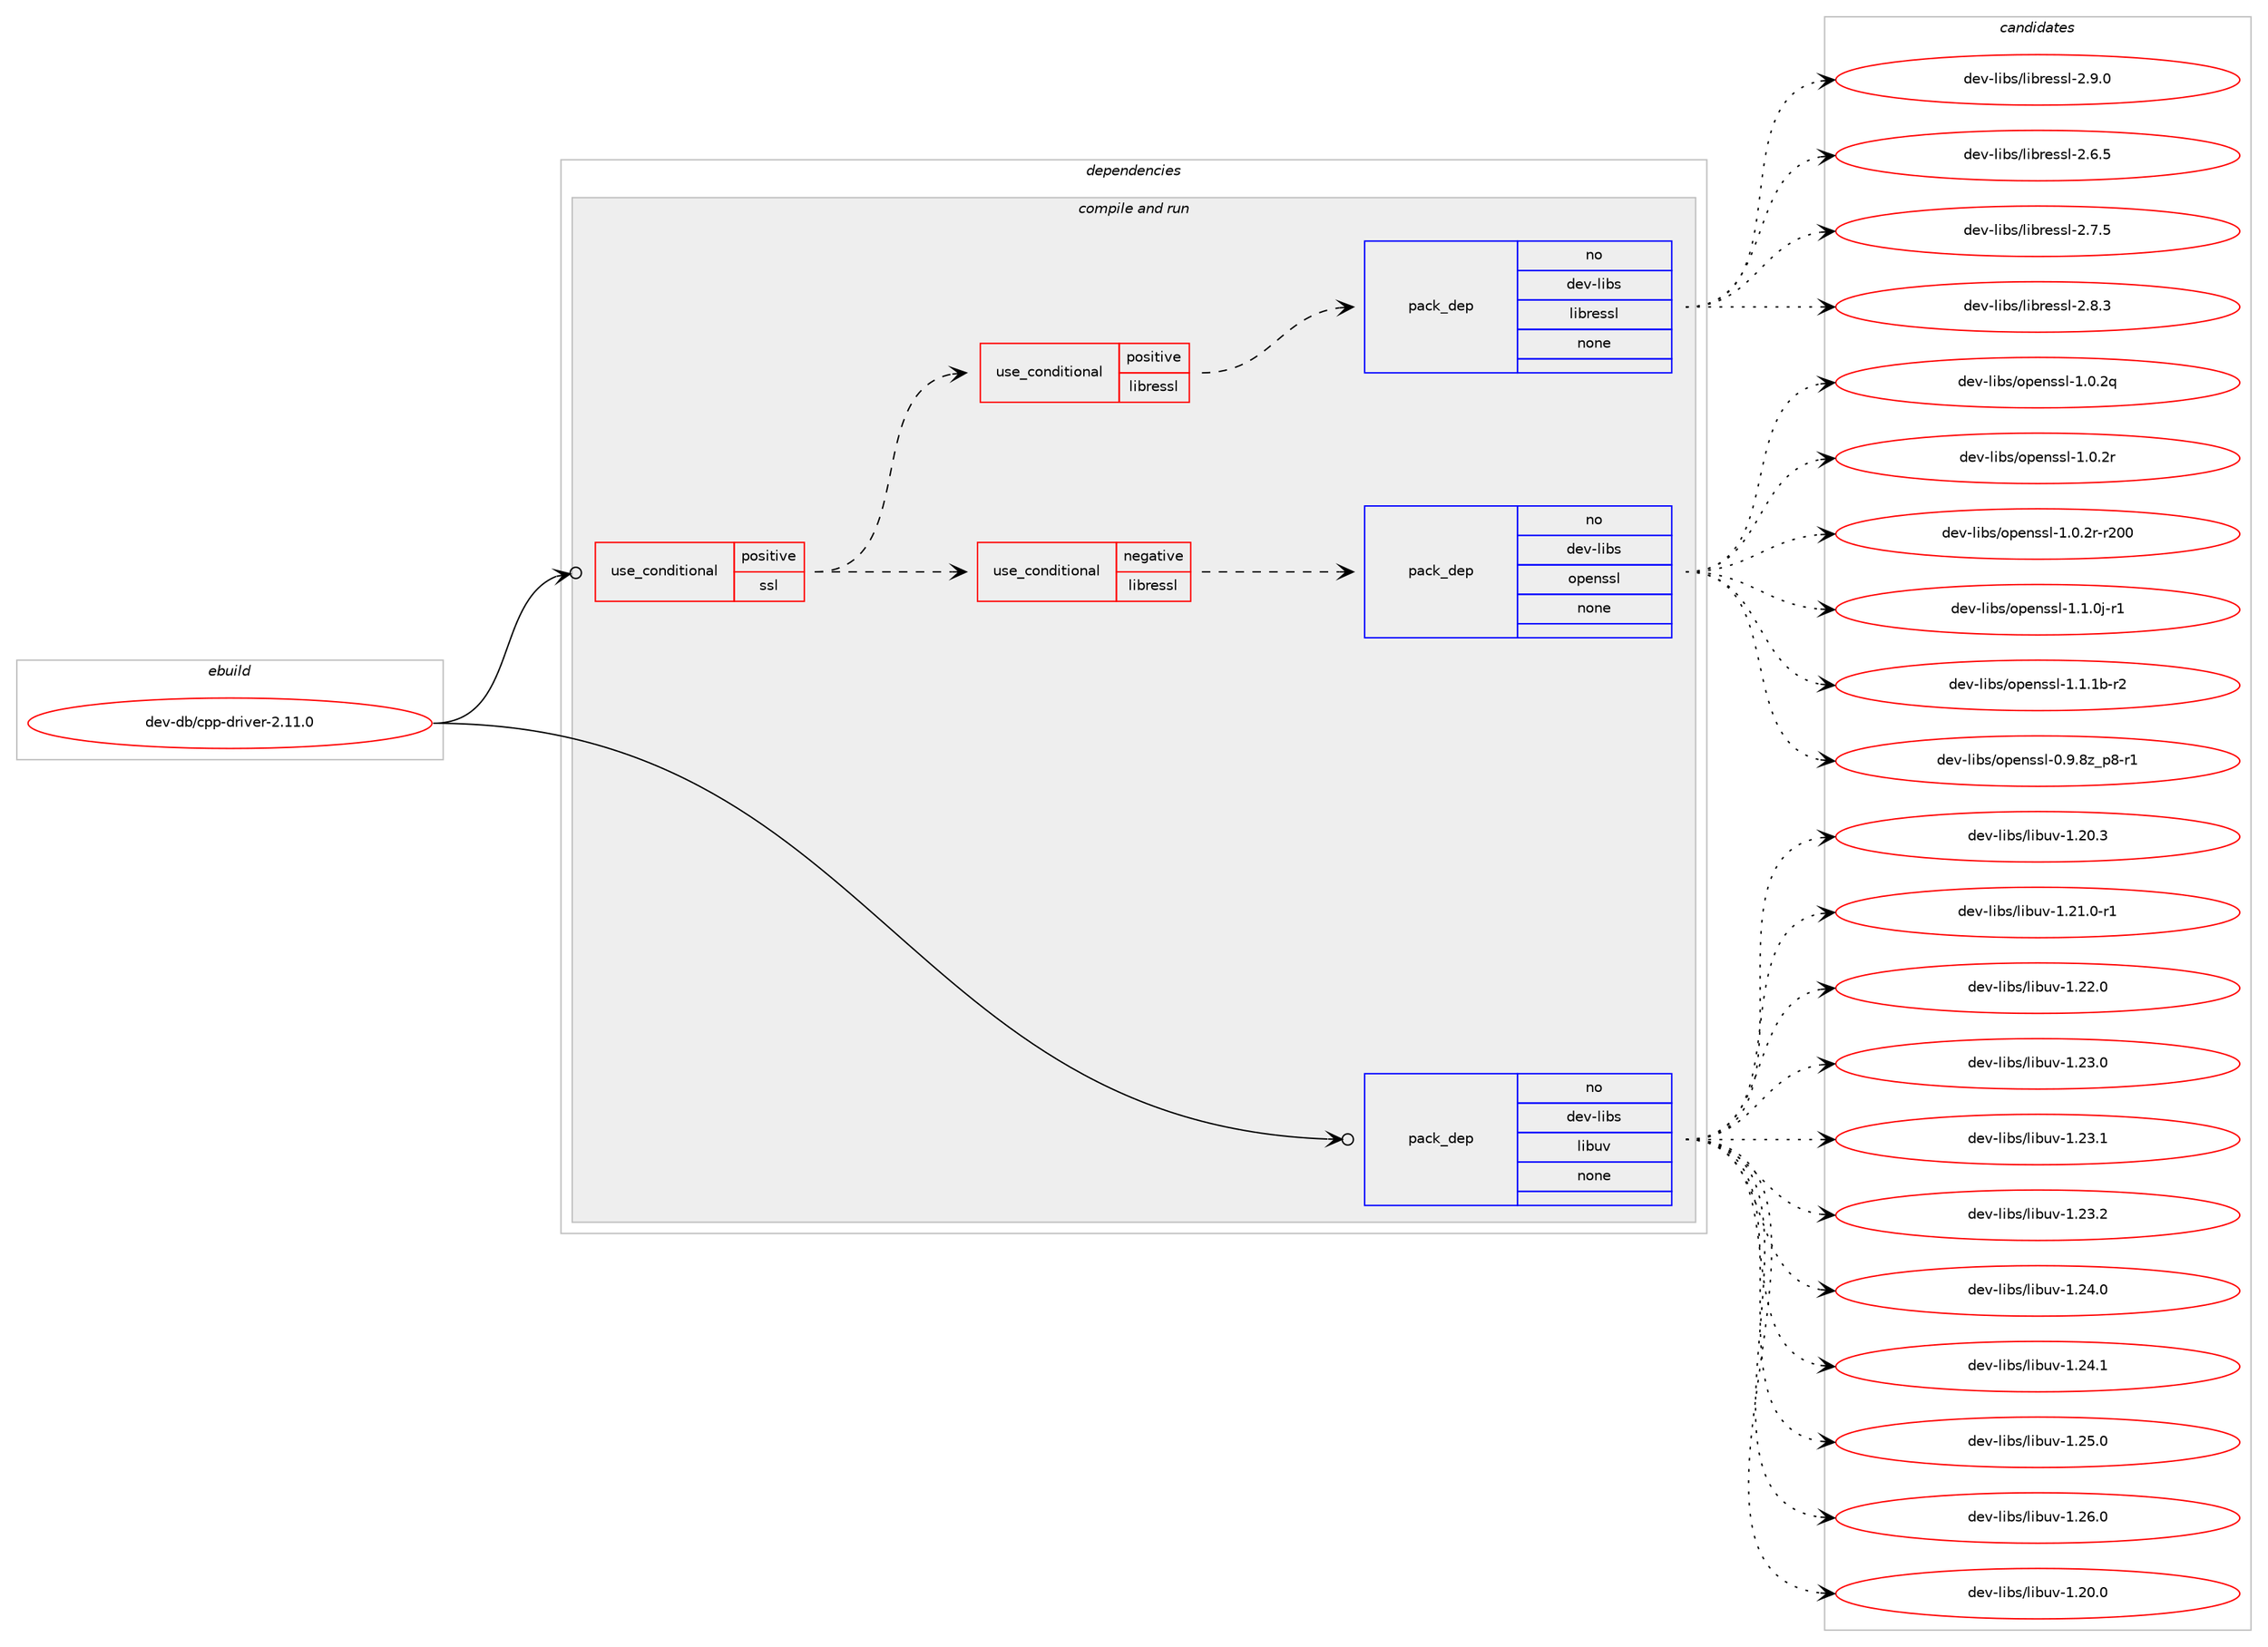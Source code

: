 digraph prolog {

# *************
# Graph options
# *************

newrank=true;
concentrate=true;
compound=true;
graph [rankdir=LR,fontname=Helvetica,fontsize=10,ranksep=1.5];#, ranksep=2.5, nodesep=0.2];
edge  [arrowhead=vee];
node  [fontname=Helvetica,fontsize=10];

# **********
# The ebuild
# **********

subgraph cluster_leftcol {
color=gray;
rank=same;
label=<<i>ebuild</i>>;
id [label="dev-db/cpp-driver-2.11.0", color=red, width=4, href="../dev-db/cpp-driver-2.11.0.svg"];
}

# ****************
# The dependencies
# ****************

subgraph cluster_midcol {
color=gray;
label=<<i>dependencies</i>>;
subgraph cluster_compile {
fillcolor="#eeeeee";
style=filled;
label=<<i>compile</i>>;
}
subgraph cluster_compileandrun {
fillcolor="#eeeeee";
style=filled;
label=<<i>compile and run</i>>;
subgraph cond356637 {
dependency1317992 [label=<<TABLE BORDER="0" CELLBORDER="1" CELLSPACING="0" CELLPADDING="4"><TR><TD ROWSPAN="3" CELLPADDING="10">use_conditional</TD></TR><TR><TD>positive</TD></TR><TR><TD>ssl</TD></TR></TABLE>>, shape=none, color=red];
subgraph cond356638 {
dependency1317993 [label=<<TABLE BORDER="0" CELLBORDER="1" CELLSPACING="0" CELLPADDING="4"><TR><TD ROWSPAN="3" CELLPADDING="10">use_conditional</TD></TR><TR><TD>negative</TD></TR><TR><TD>libressl</TD></TR></TABLE>>, shape=none, color=red];
subgraph pack940459 {
dependency1317994 [label=<<TABLE BORDER="0" CELLBORDER="1" CELLSPACING="0" CELLPADDING="4" WIDTH="220"><TR><TD ROWSPAN="6" CELLPADDING="30">pack_dep</TD></TR><TR><TD WIDTH="110">no</TD></TR><TR><TD>dev-libs</TD></TR><TR><TD>openssl</TD></TR><TR><TD>none</TD></TR><TR><TD></TD></TR></TABLE>>, shape=none, color=blue];
}
dependency1317993:e -> dependency1317994:w [weight=20,style="dashed",arrowhead="vee"];
}
dependency1317992:e -> dependency1317993:w [weight=20,style="dashed",arrowhead="vee"];
subgraph cond356639 {
dependency1317995 [label=<<TABLE BORDER="0" CELLBORDER="1" CELLSPACING="0" CELLPADDING="4"><TR><TD ROWSPAN="3" CELLPADDING="10">use_conditional</TD></TR><TR><TD>positive</TD></TR><TR><TD>libressl</TD></TR></TABLE>>, shape=none, color=red];
subgraph pack940460 {
dependency1317996 [label=<<TABLE BORDER="0" CELLBORDER="1" CELLSPACING="0" CELLPADDING="4" WIDTH="220"><TR><TD ROWSPAN="6" CELLPADDING="30">pack_dep</TD></TR><TR><TD WIDTH="110">no</TD></TR><TR><TD>dev-libs</TD></TR><TR><TD>libressl</TD></TR><TR><TD>none</TD></TR><TR><TD></TD></TR></TABLE>>, shape=none, color=blue];
}
dependency1317995:e -> dependency1317996:w [weight=20,style="dashed",arrowhead="vee"];
}
dependency1317992:e -> dependency1317995:w [weight=20,style="dashed",arrowhead="vee"];
}
id:e -> dependency1317992:w [weight=20,style="solid",arrowhead="odotvee"];
subgraph pack940461 {
dependency1317997 [label=<<TABLE BORDER="0" CELLBORDER="1" CELLSPACING="0" CELLPADDING="4" WIDTH="220"><TR><TD ROWSPAN="6" CELLPADDING="30">pack_dep</TD></TR><TR><TD WIDTH="110">no</TD></TR><TR><TD>dev-libs</TD></TR><TR><TD>libuv</TD></TR><TR><TD>none</TD></TR><TR><TD></TD></TR></TABLE>>, shape=none, color=blue];
}
id:e -> dependency1317997:w [weight=20,style="solid",arrowhead="odotvee"];
}
subgraph cluster_run {
fillcolor="#eeeeee";
style=filled;
label=<<i>run</i>>;
}
}

# **************
# The candidates
# **************

subgraph cluster_choices {
rank=same;
color=gray;
label=<<i>candidates</i>>;

subgraph choice940459 {
color=black;
nodesep=1;
choice10010111845108105981154711111210111011511510845484657465612295112564511449 [label="dev-libs/openssl-0.9.8z_p8-r1", color=red, width=4,href="../dev-libs/openssl-0.9.8z_p8-r1.svg"];
choice100101118451081059811547111112101110115115108454946484650113 [label="dev-libs/openssl-1.0.2q", color=red, width=4,href="../dev-libs/openssl-1.0.2q.svg"];
choice100101118451081059811547111112101110115115108454946484650114 [label="dev-libs/openssl-1.0.2r", color=red, width=4,href="../dev-libs/openssl-1.0.2r.svg"];
choice10010111845108105981154711111210111011511510845494648465011445114504848 [label="dev-libs/openssl-1.0.2r-r200", color=red, width=4,href="../dev-libs/openssl-1.0.2r-r200.svg"];
choice1001011184510810598115471111121011101151151084549464946481064511449 [label="dev-libs/openssl-1.1.0j-r1", color=red, width=4,href="../dev-libs/openssl-1.1.0j-r1.svg"];
choice100101118451081059811547111112101110115115108454946494649984511450 [label="dev-libs/openssl-1.1.1b-r2", color=red, width=4,href="../dev-libs/openssl-1.1.1b-r2.svg"];
dependency1317994:e -> choice10010111845108105981154711111210111011511510845484657465612295112564511449:w [style=dotted,weight="100"];
dependency1317994:e -> choice100101118451081059811547111112101110115115108454946484650113:w [style=dotted,weight="100"];
dependency1317994:e -> choice100101118451081059811547111112101110115115108454946484650114:w [style=dotted,weight="100"];
dependency1317994:e -> choice10010111845108105981154711111210111011511510845494648465011445114504848:w [style=dotted,weight="100"];
dependency1317994:e -> choice1001011184510810598115471111121011101151151084549464946481064511449:w [style=dotted,weight="100"];
dependency1317994:e -> choice100101118451081059811547111112101110115115108454946494649984511450:w [style=dotted,weight="100"];
}
subgraph choice940460 {
color=black;
nodesep=1;
choice10010111845108105981154710810598114101115115108455046544653 [label="dev-libs/libressl-2.6.5", color=red, width=4,href="../dev-libs/libressl-2.6.5.svg"];
choice10010111845108105981154710810598114101115115108455046554653 [label="dev-libs/libressl-2.7.5", color=red, width=4,href="../dev-libs/libressl-2.7.5.svg"];
choice10010111845108105981154710810598114101115115108455046564651 [label="dev-libs/libressl-2.8.3", color=red, width=4,href="../dev-libs/libressl-2.8.3.svg"];
choice10010111845108105981154710810598114101115115108455046574648 [label="dev-libs/libressl-2.9.0", color=red, width=4,href="../dev-libs/libressl-2.9.0.svg"];
dependency1317996:e -> choice10010111845108105981154710810598114101115115108455046544653:w [style=dotted,weight="100"];
dependency1317996:e -> choice10010111845108105981154710810598114101115115108455046554653:w [style=dotted,weight="100"];
dependency1317996:e -> choice10010111845108105981154710810598114101115115108455046564651:w [style=dotted,weight="100"];
dependency1317996:e -> choice10010111845108105981154710810598114101115115108455046574648:w [style=dotted,weight="100"];
}
subgraph choice940461 {
color=black;
nodesep=1;
choice1001011184510810598115471081059811711845494650484648 [label="dev-libs/libuv-1.20.0", color=red, width=4,href="../dev-libs/libuv-1.20.0.svg"];
choice1001011184510810598115471081059811711845494650484651 [label="dev-libs/libuv-1.20.3", color=red, width=4,href="../dev-libs/libuv-1.20.3.svg"];
choice10010111845108105981154710810598117118454946504946484511449 [label="dev-libs/libuv-1.21.0-r1", color=red, width=4,href="../dev-libs/libuv-1.21.0-r1.svg"];
choice1001011184510810598115471081059811711845494650504648 [label="dev-libs/libuv-1.22.0", color=red, width=4,href="../dev-libs/libuv-1.22.0.svg"];
choice1001011184510810598115471081059811711845494650514648 [label="dev-libs/libuv-1.23.0", color=red, width=4,href="../dev-libs/libuv-1.23.0.svg"];
choice1001011184510810598115471081059811711845494650514649 [label="dev-libs/libuv-1.23.1", color=red, width=4,href="../dev-libs/libuv-1.23.1.svg"];
choice1001011184510810598115471081059811711845494650514650 [label="dev-libs/libuv-1.23.2", color=red, width=4,href="../dev-libs/libuv-1.23.2.svg"];
choice1001011184510810598115471081059811711845494650524648 [label="dev-libs/libuv-1.24.0", color=red, width=4,href="../dev-libs/libuv-1.24.0.svg"];
choice1001011184510810598115471081059811711845494650524649 [label="dev-libs/libuv-1.24.1", color=red, width=4,href="../dev-libs/libuv-1.24.1.svg"];
choice1001011184510810598115471081059811711845494650534648 [label="dev-libs/libuv-1.25.0", color=red, width=4,href="../dev-libs/libuv-1.25.0.svg"];
choice1001011184510810598115471081059811711845494650544648 [label="dev-libs/libuv-1.26.0", color=red, width=4,href="../dev-libs/libuv-1.26.0.svg"];
dependency1317997:e -> choice1001011184510810598115471081059811711845494650484648:w [style=dotted,weight="100"];
dependency1317997:e -> choice1001011184510810598115471081059811711845494650484651:w [style=dotted,weight="100"];
dependency1317997:e -> choice10010111845108105981154710810598117118454946504946484511449:w [style=dotted,weight="100"];
dependency1317997:e -> choice1001011184510810598115471081059811711845494650504648:w [style=dotted,weight="100"];
dependency1317997:e -> choice1001011184510810598115471081059811711845494650514648:w [style=dotted,weight="100"];
dependency1317997:e -> choice1001011184510810598115471081059811711845494650514649:w [style=dotted,weight="100"];
dependency1317997:e -> choice1001011184510810598115471081059811711845494650514650:w [style=dotted,weight="100"];
dependency1317997:e -> choice1001011184510810598115471081059811711845494650524648:w [style=dotted,weight="100"];
dependency1317997:e -> choice1001011184510810598115471081059811711845494650524649:w [style=dotted,weight="100"];
dependency1317997:e -> choice1001011184510810598115471081059811711845494650534648:w [style=dotted,weight="100"];
dependency1317997:e -> choice1001011184510810598115471081059811711845494650544648:w [style=dotted,weight="100"];
}
}

}
